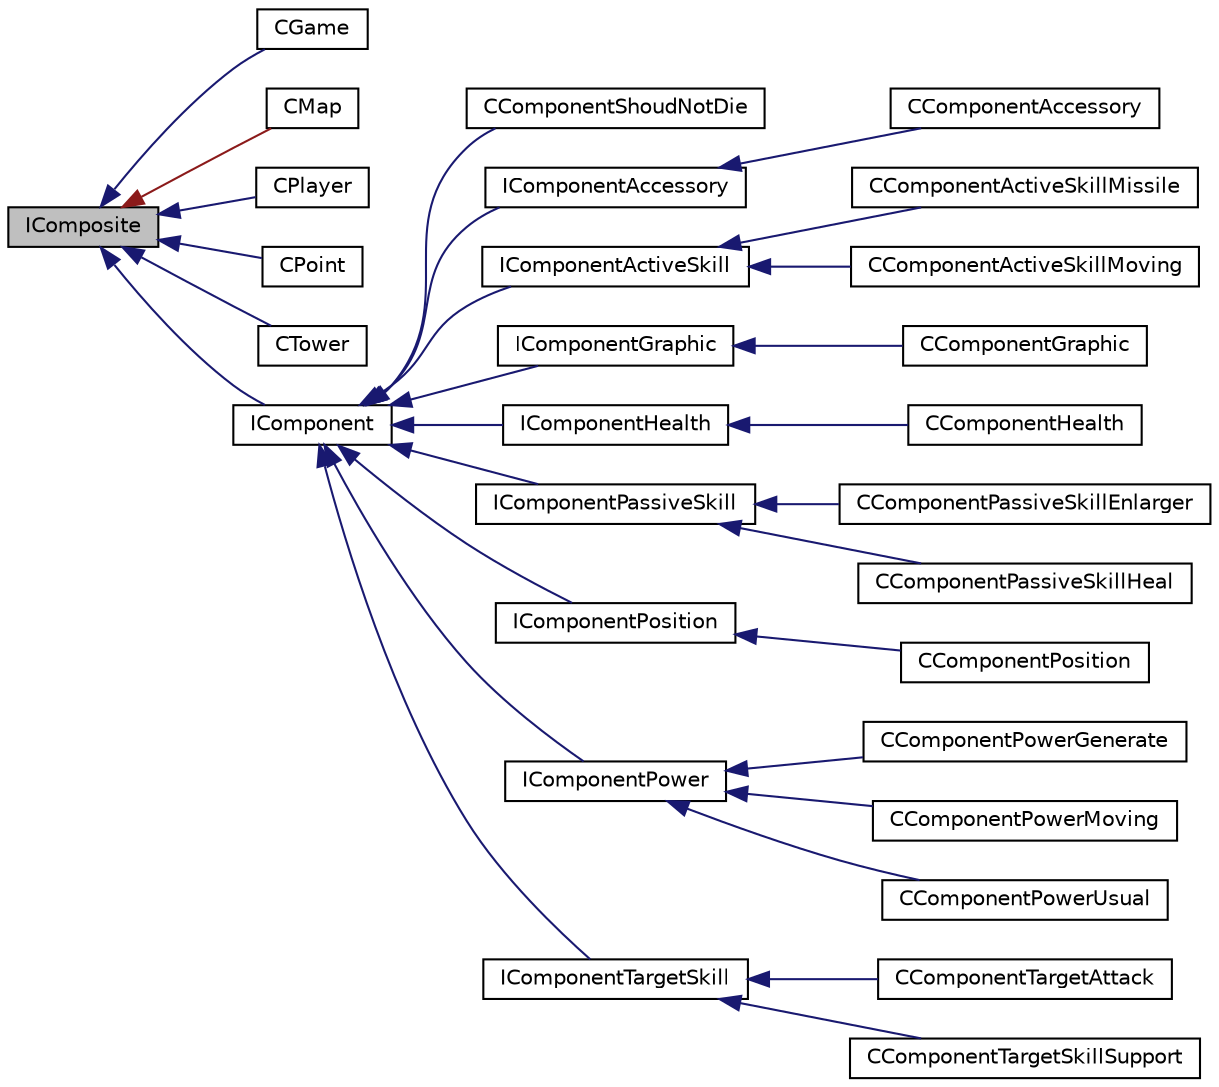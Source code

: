 digraph "IComposite"
{
  edge [fontname="Helvetica",fontsize="10",labelfontname="Helvetica",labelfontsize="10"];
  node [fontname="Helvetica",fontsize="10",shape=record];
  rankdir="LR";
  Node1 [label="IComposite",height=0.2,width=0.4,color="black", fillcolor="grey75", style="filled", fontcolor="black"];
  Node1 -> Node2 [dir="back",color="midnightblue",fontsize="10",style="solid"];
  Node2 [label="CGame",height=0.2,width=0.4,color="black", fillcolor="white", style="filled",URL="$classCGame.html",tooltip="Класс Игра "];
  Node1 -> Node3 [dir="back",color="firebrick4",fontsize="10",style="solid"];
  Node3 [label="CMap",height=0.2,width=0.4,color="black", fillcolor="white", style="filled",URL="$classCMap.html"];
  Node1 -> Node4 [dir="back",color="midnightblue",fontsize="10",style="solid"];
  Node4 [label="CPlayer",height=0.2,width=0.4,color="black", fillcolor="white", style="filled",URL="$classCPlayer.html",tooltip="Класс Player Содержит сумму денежных единиц, которыми владеет игрок, ... "];
  Node1 -> Node5 [dir="back",color="midnightblue",fontsize="10",style="solid"];
  Node5 [label="CPoint",height=0.2,width=0.4,color="black", fillcolor="white", style="filled",URL="$classCPoint.html",tooltip="Класс Point. "];
  Node1 -> Node6 [dir="back",color="midnightblue",fontsize="10",style="solid"];
  Node6 [label="CTower",height=0.2,width=0.4,color="black", fillcolor="white", style="filled",URL="$classCTower.html",tooltip="Класс CTower. "];
  Node1 -> Node7 [dir="back",color="midnightblue",fontsize="10",style="solid"];
  Node7 [label="IComponent",height=0.2,width=0.4,color="black", fillcolor="white", style="filled",URL="$classIComponent.html",tooltip="Интерфейс компоненты "];
  Node7 -> Node8 [dir="back",color="midnightblue",fontsize="10",style="solid"];
  Node8 [label="CComponentShoudNotDie",height=0.2,width=0.4,color="black", fillcolor="white", style="filled",URL="$classCComponentShoudNotDie.html",tooltip="Компонента, отвечающая за то, что если эта башня умрет - игрок проиграет "];
  Node7 -> Node9 [dir="back",color="midnightblue",fontsize="10",style="solid"];
  Node9 [label="IComponentAccessory",height=0.2,width=0.4,color="black", fillcolor="white", style="filled",URL="$classIComponentAccessory.html",tooltip="Интерфейс компоненты принадлежности "];
  Node9 -> Node10 [dir="back",color="midnightblue",fontsize="10",style="solid"];
  Node10 [label="CComponentAccessory",height=0.2,width=0.4,color="black", fillcolor="white", style="filled",URL="$classCComponentAccessory.html",tooltip="Реализация интерфейса компоненты принадлежности "];
  Node7 -> Node11 [dir="back",color="midnightblue",fontsize="10",style="solid"];
  Node11 [label="IComponentActiveSkill",height=0.2,width=0.4,color="black", fillcolor="white", style="filled",URL="$classIComponentActiveSkill.html",tooltip="Интерфейс компоненты активной способности "];
  Node11 -> Node12 [dir="back",color="midnightblue",fontsize="10",style="solid"];
  Node12 [label="CComponentActiveSkillMissile",height=0.2,width=0.4,color="black", fillcolor="white", style="filled",URL="$classCComponentActiveSkillMissile.html",tooltip="Реализация интерфейса компоненты активной способности, являющийся ракетой "];
  Node11 -> Node13 [dir="back",color="midnightblue",fontsize="10",style="solid"];
  Node13 [label="CComponentActiveSkillMoving",height=0.2,width=0.4,color="black", fillcolor="white", style="filled",URL="$classCComponentActiveSkillMoving.html",tooltip="Реализация интерфейса компоненты активной способности передвижение "];
  Node7 -> Node14 [dir="back",color="midnightblue",fontsize="10",style="solid"];
  Node14 [label="IComponentGraphic",height=0.2,width=0.4,color="black", fillcolor="white", style="filled",URL="$classIComponentGraphic.html",tooltip="Интерфейс компоненты графики "];
  Node14 -> Node15 [dir="back",color="midnightblue",fontsize="10",style="solid"];
  Node15 [label="CComponentGraphic",height=0.2,width=0.4,color="black", fillcolor="white", style="filled",URL="$classCComponentGraphic.html",tooltip="Реализация интерфейса компоненты графики "];
  Node7 -> Node16 [dir="back",color="midnightblue",fontsize="10",style="solid"];
  Node16 [label="IComponentHealth",height=0.2,width=0.4,color="black", fillcolor="white", style="filled",URL="$classIComponentHealth.html",tooltip="Интерфейс компоненты здоровья "];
  Node16 -> Node17 [dir="back",color="midnightblue",fontsize="10",style="solid"];
  Node17 [label="CComponentHealth",height=0.2,width=0.4,color="black", fillcolor="white", style="filled",URL="$classCComponentHealth.html",tooltip="Реализация интерфейса компоненты здоровья "];
  Node7 -> Node18 [dir="back",color="midnightblue",fontsize="10",style="solid"];
  Node18 [label="IComponentPassiveSkill",height=0.2,width=0.4,color="black", fillcolor="white", style="filled",URL="$classIComponentPassiveSkill.html",tooltip="Интерфейс компоненты пассивной способности "];
  Node18 -> Node19 [dir="back",color="midnightblue",fontsize="10",style="solid"];
  Node19 [label="CComponentPassiveSkillEnlarger",height=0.2,width=0.4,color="black", fillcolor="white", style="filled",URL="$classCComponentPassiveSkillEnlarger.html",tooltip="Реализация интерфейса компоненты пассивной способности добычи ресурсов "];
  Node18 -> Node20 [dir="back",color="midnightblue",fontsize="10",style="solid"];
  Node20 [label="CComponentPassiveSkillHeal",height=0.2,width=0.4,color="black", fillcolor="white", style="filled",URL="$classCComponentPassiveSkillHeal.html",tooltip="Реализация интерфейса компоненты пассивной способности лечения "];
  Node7 -> Node21 [dir="back",color="midnightblue",fontsize="10",style="solid"];
  Node21 [label="IComponentPosition",height=0.2,width=0.4,color="black", fillcolor="white", style="filled",URL="$classIComponentPosition.html",tooltip="Интерфейс компоненты позиции "];
  Node21 -> Node22 [dir="back",color="midnightblue",fontsize="10",style="solid"];
  Node22 [label="CComponentPosition",height=0.2,width=0.4,color="black", fillcolor="white", style="filled",URL="$classCComponentPosition.html",tooltip="Реализация интерфейса компоненты позиции "];
  Node7 -> Node23 [dir="back",color="midnightblue",fontsize="10",style="solid"];
  Node23 [label="IComponentPower",height=0.2,width=0.4,color="black", fillcolor="white", style="filled",URL="$classIComponentPower.html",tooltip="Интерфейс компоненты эненргии "];
  Node23 -> Node24 [dir="back",color="midnightblue",fontsize="10",style="solid"];
  Node24 [label="CComponentPowerGenerate",height=0.2,width=0.4,color="black", fillcolor="white", style="filled",URL="$classCComponentPowerGenerate.html",tooltip="Реализация интерфейса компоненты энергии для генерирующей башни "];
  Node23 -> Node25 [dir="back",color="midnightblue",fontsize="10",style="solid"];
  Node25 [label="CComponentPowerMoving",height=0.2,width=0.4,color="black", fillcolor="white", style="filled",URL="$classCComponentPowerMoving.html",tooltip="Реализация интерфейса компоненты энергии для передвигающейся башни "];
  Node23 -> Node26 [dir="back",color="midnightblue",fontsize="10",style="solid"];
  Node26 [label="CComponentPowerUsual",height=0.2,width=0.4,color="black", fillcolor="white", style="filled",URL="$classCComponentPowerUsual.html",tooltip="Реализация интерфейса компоненты энергии в общем случае "];
  Node7 -> Node27 [dir="back",color="midnightblue",fontsize="10",style="solid"];
  Node27 [label="IComponentTargetSkill",height=0.2,width=0.4,color="black", fillcolor="white", style="filled",URL="$classIComponentTargetSkill.html",tooltip="Интерфейс компоненты направленной способности "];
  Node27 -> Node28 [dir="back",color="midnightblue",fontsize="10",style="solid"];
  Node28 [label="CComponentTargetAttack",height=0.2,width=0.4,color="black", fillcolor="white", style="filled",URL="$classCComponentTargetAttack.html",tooltip="Реализация интерфейса компоненты атаки "];
  Node27 -> Node29 [dir="back",color="midnightblue",fontsize="10",style="solid"];
  Node29 [label="CComponentTargetSkillSupport",height=0.2,width=0.4,color="black", fillcolor="white", style="filled",URL="$classCComponentTargetSkillSupport.html",tooltip="Реализация интерфейса компоненты направленной способности поддержка "];
}
